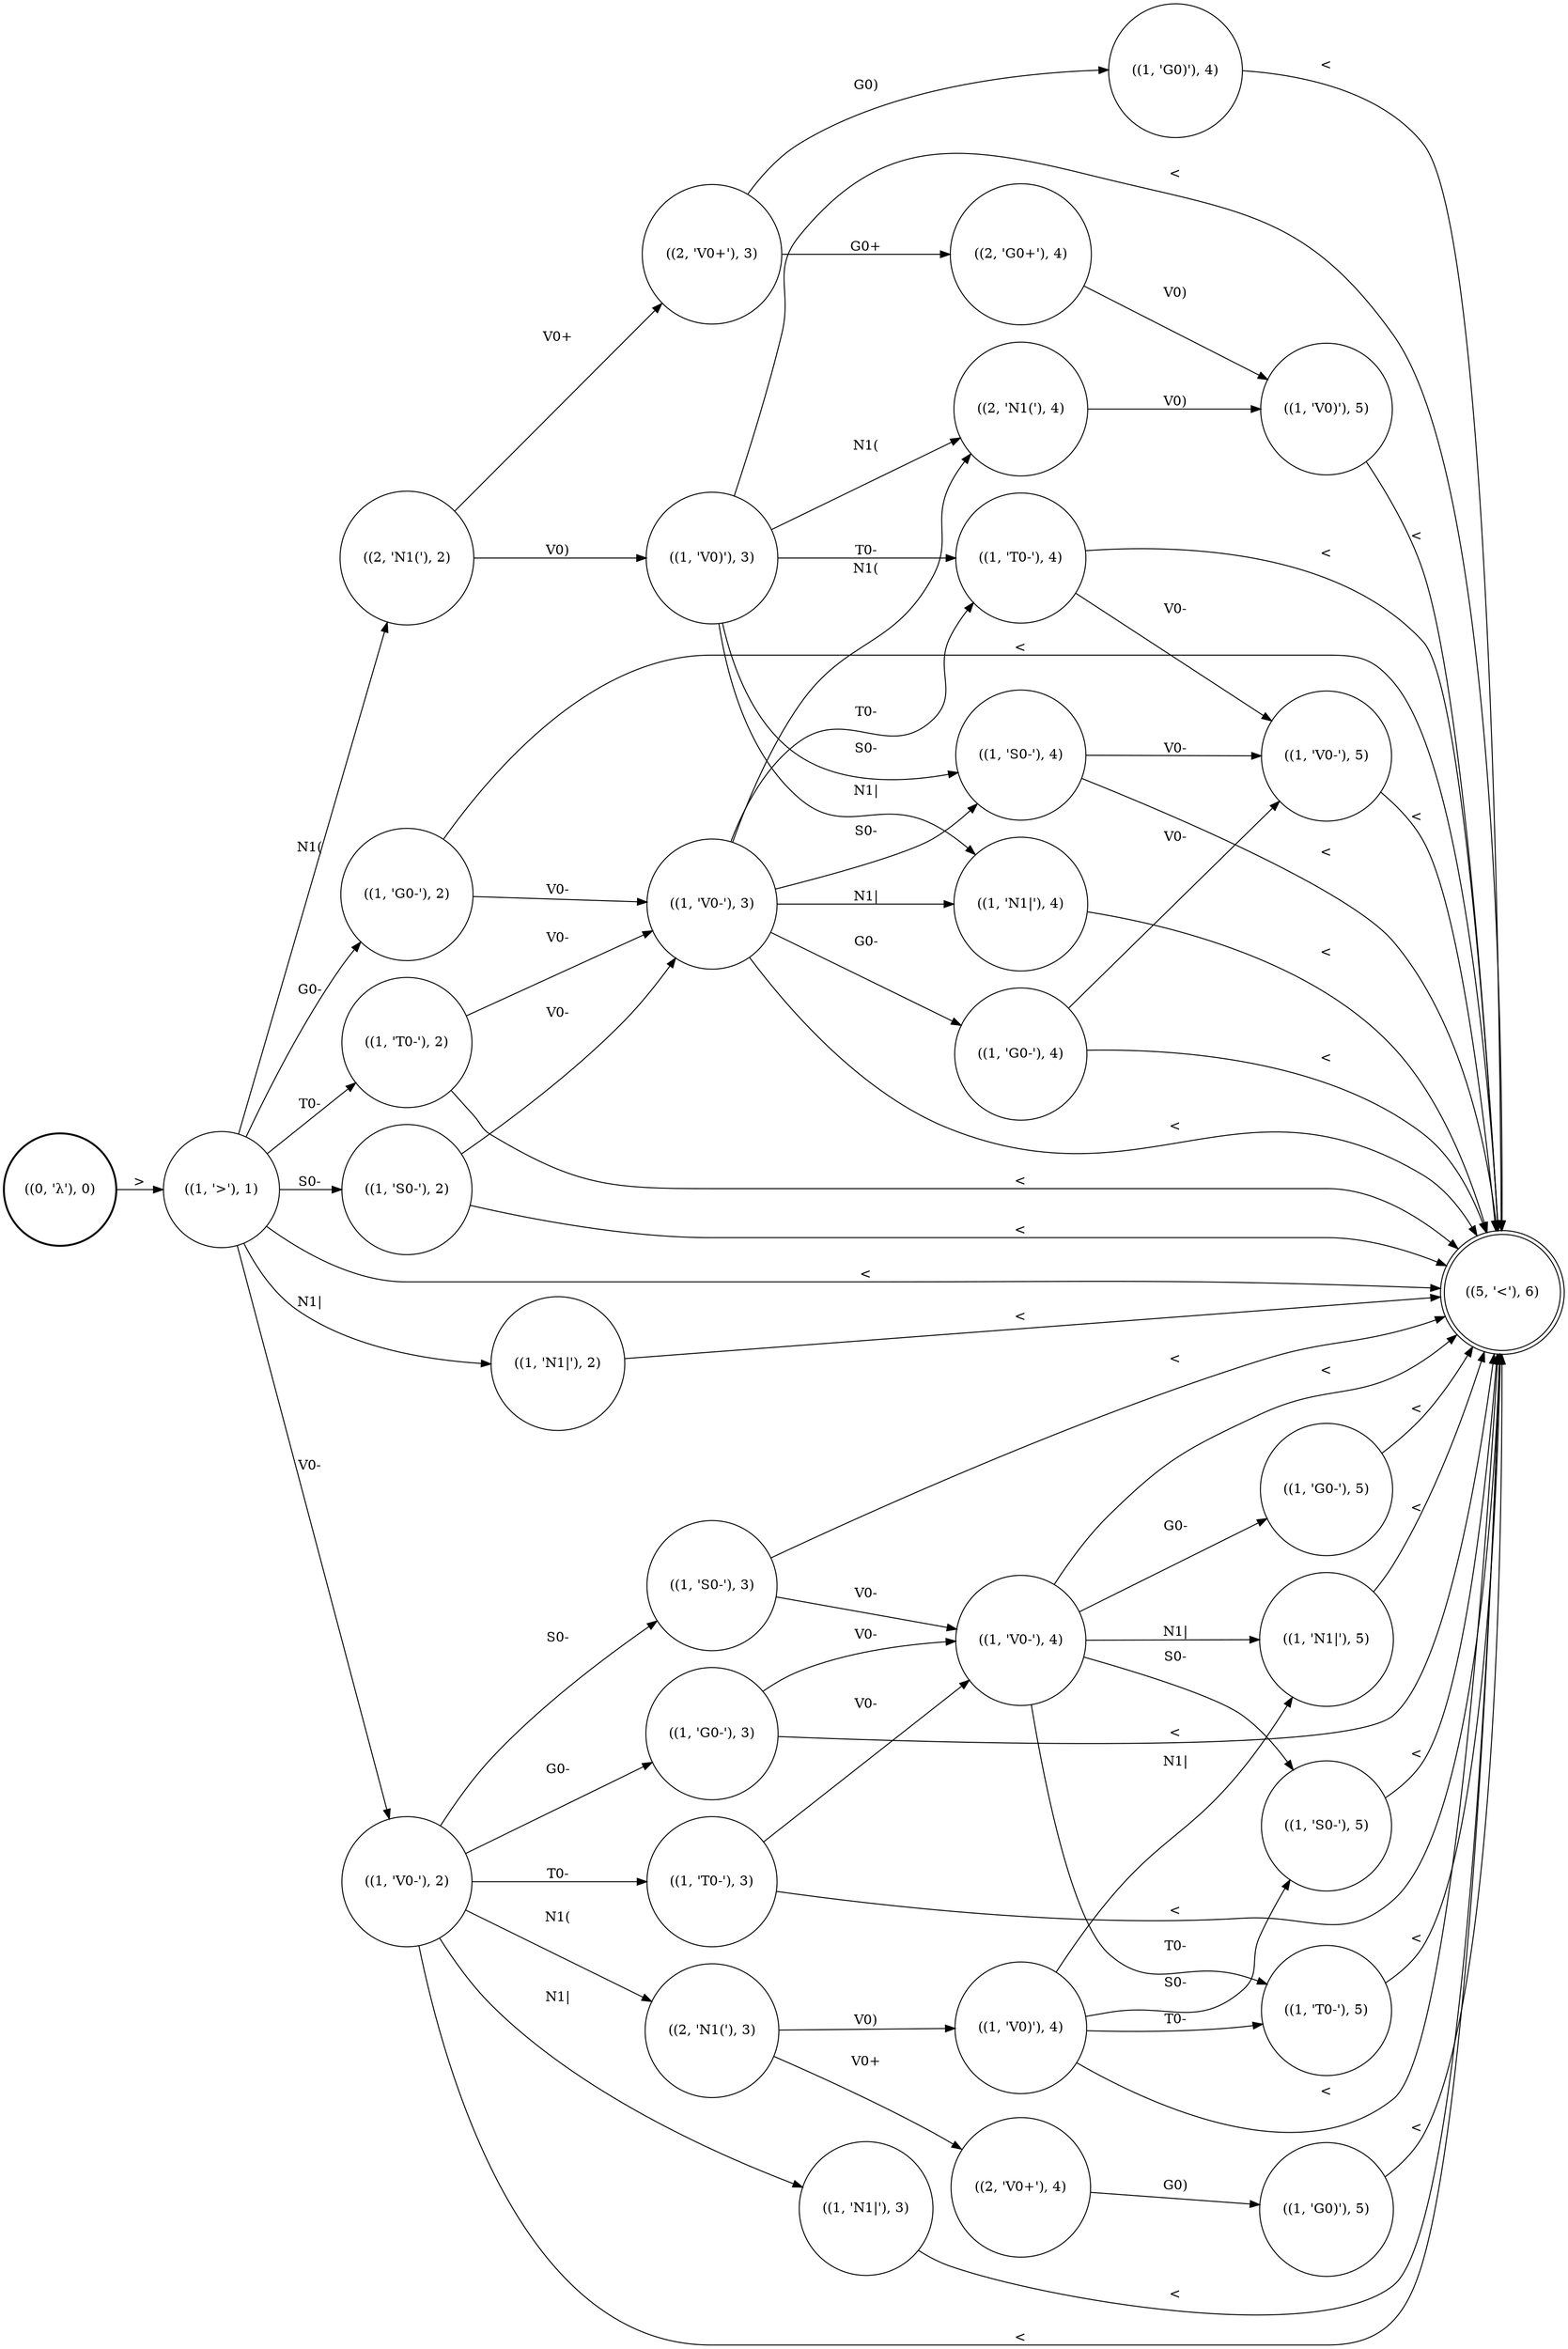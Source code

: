 digraph G {
rankdir=LR;
node [shape=circle]
0 [label="((1, 'N1|'), 3)"]
1 [label="((2, 'V0+'), 3)"]
2 [label="((1, 'V0-'), 3)"]
3 [label="((1, 'G0-'), 2)"]
4 [label="((2, 'N1('), 2)"]
5 [label="((1, '>'), 1)"]
6 [label="((1, 'S0-'), 4)"]
7 [label="((1, 'T0-'), 2)"]
8 [label="((1, 'N1|'), 4)"]
9 [label="((1, 'V0-'), 4)"]
10 [label="((1, 'V0)'), 3)"]
11 [shape=doublecircle label="((5, '<'), 6)"]
12 [label="((1, 'S0-'), 3)"]
13 [label="((1, 'N1|'), 5)"]
14 [label="((1, 'G0-'), 5)"]
15 [label="((1, 'V0-'), 5)"]
16 [label="((1, 'T0-'), 5)"]
17 [label="((2, 'V0+'), 4)"]
18 [label="((1, 'G0)'), 4)"]
19 [label="((1, 'S0-'), 2)"]
20 [label="((1, 'V0)'), 5)"]
21 [label="((2, 'N1('), 4)"]
22 [label="((1, 'G0-'), 4)"]
23 [label="((1, 'T0-'), 4)"]
24 [label="((1, 'N1|'), 2)"]
25 [label="((1, 'V0-'), 2)"]
26 [label="((1, 'G0)'), 5)"]
27 [label="((1, 'G0-'), 3)"]
28 [label="((1, 'V0)'), 4)"]
29 [label="((2, 'N1('), 3)"]
30 [style=bold label="((0, 'λ'), 0)"]
31 [label="((2, 'G0+'), 4)"]
32 [label="((1, 'S0-'), 5)"]
33 [label="((1, 'T0-'), 3)"]
25 -> 11 [label="<"]
21 -> 20 [label="V0)"]
25 -> 33 [label="T0-"]
9 -> 32 [label="S0-"]
25 -> 27 [label="G0-"]
3 -> 11 [label="<"]
9 -> 13 [label="N1|"]
3 -> 2 [label="V0-"]
9 -> 11 [label="<"]
0 -> 11 [label="<"]
9 -> 16 [label="T0-"]
1 -> 18 [label="G0)"]
9 -> 14 [label="G0-"]
1 -> 31 [label="G0+"]
17 -> 26 [label="G0)"]
12 -> 11 [label="<"]
12 -> 9 [label="V0-"]
6 -> 11 [label="<"]
2 -> 6 [label="S0-"]
6 -> 15 [label="V0-"]
2 -> 21 [label="N1("]
18 -> 11 [label="<"]
2 -> 8 [label="N1|"]
28 -> 32 [label="S0-"]
2 -> 11 [label="<"]
30 -> 5 [label=">"]
28 -> 11 [label="<"]
2 -> 23 [label="T0-"]
5 -> 24 [label="N1|"]
2 -> 22 [label="G0-"]
5 -> 11 [label="<"]
28 -> 13 [label="N1|"]
10 -> 6 [label="S0-"]
5 -> 25 [label="V0-"]
28 -> 16 [label="T0-"]
10 -> 11 [label="<"]
5 -> 3 [label="G0-"]
31 -> 20 [label="V0)"]
10 -> 21 [label="N1("]
5 -> 19 [label="S0-"]
10 -> 8 [label="N1|"]
5 -> 7 [label="T0-"]
8 -> 11 [label="<"]
10 -> 23 [label="T0-"]
5 -> 4 [label="N1("]
14 -> 11 [label="<"]
27 -> 11 [label="<"]
23 -> 15 [label="V0-"]
19 -> 11 [label="<"]
15 -> 11 [label="<"]
27 -> 9 [label="V0-"]
19 -> 2 [label="V0-"]
16 -> 11 [label="<"]
29 -> 17 [label="V0+"]
24 -> 11 [label="<"]
26 -> 11 [label="<"]
29 -> 28 [label="V0)"]
4 -> 1 [label="V0+"]
20 -> 11 [label="<"]
33 -> 11 [label="<"]
4 -> 10 [label="V0)"]
13 -> 11 [label="<"]
33 -> 9 [label="V0-"]
7 -> 11 [label="<"]
32 -> 11 [label="<"]
22 -> 11 [label="<"]
7 -> 2 [label="V0-"]
22 -> 15 [label="V0-"]
25 -> 12 [label="S0-"]
23 -> 11 [label="<"]
25 -> 29 [label="N1("]
25 -> 0 [label="N1|"]
}

